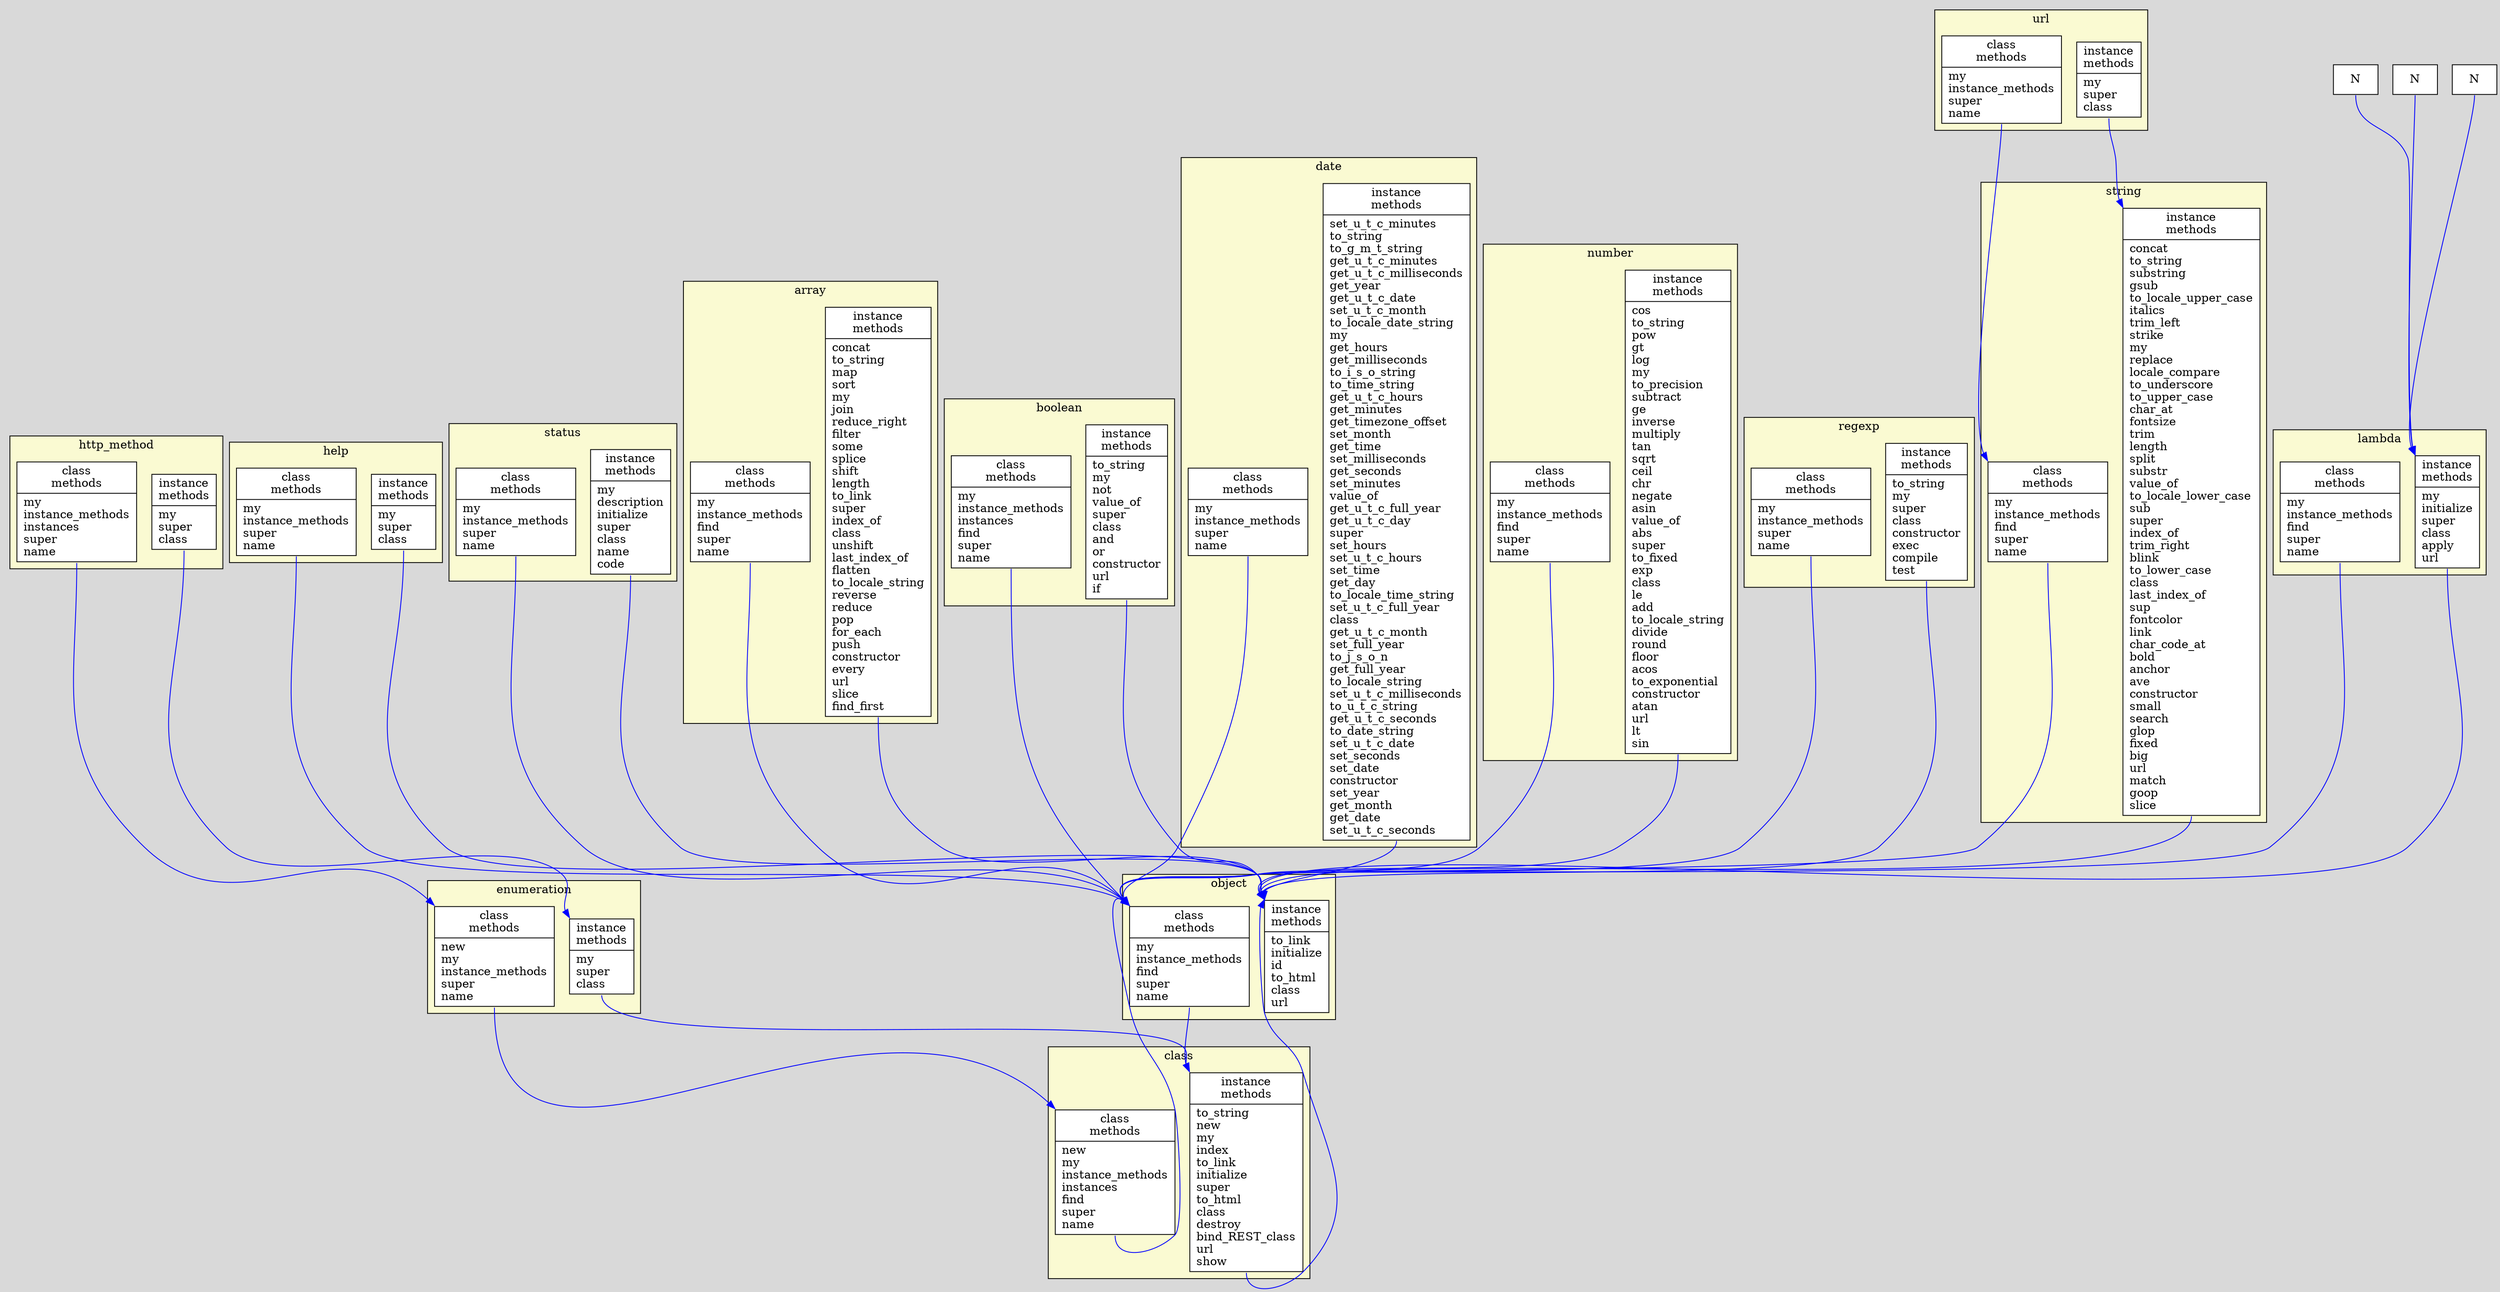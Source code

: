digraph snooze {
    graph [ratio=fill, overlap=false, ranksep=1, bgcolor=gray85]
    node [label=N, fillcolor=white, shape=record, style=filled]
    edge [headport=nw, tailport=s, color=blue]
    
    subgraph cluster_cluster_1 {
    graph [label=object,bb="", bgcolor=lightgoldenrodyellow];
    node_1
    node_2
  }
    subgraph cluster_cluster_2 {
    graph [label=class,bb="", bgcolor=lightgoldenrodyellow];
    node_3
    node_4
  }
    subgraph cluster_cluster_3 {
    graph [label=help,bb="", bgcolor=lightgoldenrodyellow];
    node_5
    node_6
  }
    
    subgraph cluster_cluster_4 {
    graph [label=status,bb="", bgcolor=lightgoldenrodyellow];
    node_7
    node_8
  }
    
    subgraph cluster_cluster_5 {
    graph [label=array,bb="", bgcolor=lightgoldenrodyellow];
    node_9
    node_10
  }
    
    subgraph cluster_cluster_6 {
    graph [label=boolean,bb="", bgcolor=lightgoldenrodyellow];
    node_11
    node_12
  }
    
    subgraph cluster_cluster_7 {
    graph [label=date,bb="", bgcolor=lightgoldenrodyellow];
    node_13
    node_14
  }
    
    subgraph cluster_cluster_8 {
    graph [label=number,bb="", bgcolor=lightgoldenrodyellow];
    node_15
    node_16
  }
    
    subgraph cluster_cluster_9 {
    graph [label=regexp,bb="", bgcolor=lightgoldenrodyellow];
    node_17
    node_18
  }
    
    subgraph cluster_cluster_10 {
    graph [label=string,bb="", bgcolor=lightgoldenrodyellow];
    node_19
    node_20
  }
    
    subgraph cluster_cluster_11 {
    graph [label=lambda,bb="", bgcolor=lightgoldenrodyellow];
    node_21
    node_22
  }
    
    
    
    
    subgraph cluster_cluster_12 {
    graph [label=url,bb="", bgcolor=lightgoldenrodyellow];
    node_23
    node_24
  }
    
    subgraph cluster_cluster_13 {
    graph [label=enumeration,bb="", bgcolor=lightgoldenrodyellow];
    node_25
    node_26
  }
    
    subgraph cluster_cluster_14 {
    graph [label=http_method,bb="", bgcolor=lightgoldenrodyellow];
    node_27
    node_28
  }
    
    node_4 -> node_2
    node_1 -> node_4 [weight=2]
    node_3 -> node_1
    node_5 -> node_1
    node_6 -> node_2
    node_7 -> node_1
    node_8 -> node_2
    node_9 -> node_1
    node_10 -> node_2
    node_11 -> node_1
    node_12 -> node_2
    node_13 -> node_1
    node_14 -> node_2
    node_15 -> node_1
    node_16 -> node_2
    node_17 -> node_1
    node_18 -> node_2
    node_19 -> node_1
    node_20 -> node_2
    node_21 -> node_1
    node_22 -> node_2
    node_29 -> node_22
    node_30 -> node_22
    node_31 -> node_22
    node_23 -> node_19
    node_24 -> node_20
    node_25 -> node_3
    node_26 -> node_4
    node_27 -> node_25
    node_28 -> node_26
    node_4 [label="{instance\nmethods\n|to_string\lnew\lmy\lindex\lto_link\linitialize\lsuper\lto_html\lclass\ldestroy\lbind_REST_class\lurl\lshow\l}"]
    node_2 [label="{instance\nmethods\n|to_link\linitialize\lid\lto_html\lclass\lurl\l}"]
    node_1 [label="{class\nmethods\n|my\linstance_methods\lfind\lsuper\lname\l}"]
    node_4 [label="{instance\nmethods\n|to_string\lnew\lmy\lindex\lto_link\linitialize\lsuper\lto_html\lclass\ldestroy\lbind_REST_class\lurl\lshow\l}"]
    node_3 [label="{class\nmethods\n|new\lmy\linstance_methods\linstances\lfind\lsuper\lname\l}"]
    node_1 [label="{class\nmethods\n|my\linstance_methods\lfind\lsuper\lname\l}"]
    node_5 [label="{class\nmethods\n|my\linstance_methods\lsuper\lname\l}"]
    node_1 [label="{class\nmethods\n|my\linstance_methods\lfind\lsuper\lname\l}"]
    node_6 [label="{instance\nmethods\n|my\lsuper\lclass\l}"]
    node_2 [label="{instance\nmethods\n|to_link\linitialize\lid\lto_html\lclass\lurl\l}"]
    node_7 [label="{class\nmethods\n|my\linstance_methods\lsuper\lname\l}"]
    node_1 [label="{class\nmethods\n|my\linstance_methods\lfind\lsuper\lname\l}"]
    node_8 [label="{instance\nmethods\n|my\ldescription\linitialize\lsuper\lclass\lname\lcode\l}"]
    node_2 [label="{instance\nmethods\n|to_link\linitialize\lid\lto_html\lclass\lurl\l}"]
    node_9 [label="{class\nmethods\n|my\linstance_methods\lfind\lsuper\lname\l}"]
    node_1 [label="{class\nmethods\n|my\linstance_methods\lfind\lsuper\lname\l}"]
    node_10 [label="{instance\nmethods\n|concat\lto_string\lmap\lsort\lmy\ljoin\lreduce_right\lfilter\lsome\lsplice\lshift\llength\lto_link\lsuper\lindex_of\lclass\lunshift\llast_index_of\lflatten\lto_locale_string\lreverse\lreduce\lpop\lfor_each\lpush\lconstructor\levery\lurl\lslice\lfind_first\l}"]
    node_2 [label="{instance\nmethods\n|to_link\linitialize\lid\lto_html\lclass\lurl\l}"]
    node_11 [label="{class\nmethods\n|my\linstance_methods\linstances\lfind\lsuper\lname\l}"]
    node_1 [label="{class\nmethods\n|my\linstance_methods\lfind\lsuper\lname\l}"]
    node_12 [label="{instance\nmethods\n|to_string\lmy\lnot\lvalue_of\lsuper\lclass\land\lor\lconstructor\lurl\lif\l}"]
    node_2 [label="{instance\nmethods\n|to_link\linitialize\lid\lto_html\lclass\lurl\l}"]
    node_13 [label="{class\nmethods\n|my\linstance_methods\lsuper\lname\l}"]
    node_1 [label="{class\nmethods\n|my\linstance_methods\lfind\lsuper\lname\l}"]
    node_14 [label="{instance\nmethods\n|set_u_t_c_minutes\lto_string\lto_g_m_t_string\lget_u_t_c_minutes\lget_u_t_c_milliseconds\lget_year\lget_u_t_c_date\lset_u_t_c_month\lto_locale_date_string\lmy\lget_hours\lget_milliseconds\lto_i_s_o_string\lto_time_string\lget_u_t_c_hours\lget_minutes\lget_timezone_offset\lset_month\lget_time\lset_milliseconds\lget_seconds\lset_minutes\lvalue_of\lget_u_t_c_full_year\lget_u_t_c_day\lsuper\lset_hours\lset_u_t_c_hours\lset_time\lget_day\lto_locale_time_string\lset_u_t_c_full_year\lclass\lget_u_t_c_month\lset_full_year\lto_j_s_o_n\lget_full_year\lto_locale_string\lset_u_t_c_milliseconds\lto_u_t_c_string\lget_u_t_c_seconds\lto_date_string\lset_u_t_c_date\lset_seconds\lset_date\lconstructor\lset_year\lget_month\lget_date\lset_u_t_c_seconds\l}"]
    node_2 [label="{instance\nmethods\n|to_link\linitialize\lid\lto_html\lclass\lurl\l}"]
    node_15 [label="{class\nmethods\n|my\linstance_methods\lfind\lsuper\lname\l}"]
    node_1 [label="{class\nmethods\n|my\linstance_methods\lfind\lsuper\lname\l}"]
    node_16 [label="{instance\nmethods\n|cos\lto_string\lpow\lgt\llog\lmy\lto_precision\lsubtract\lge\linverse\lmultiply\ltan\lsqrt\lceil\lchr\lnegate\lasin\lvalue_of\labs\lsuper\lto_fixed\lexp\lclass\lle\ladd\lto_locale_string\ldivide\lround\lfloor\lacos\lto_exponential\lconstructor\latan\lurl\llt\lsin\l}"]
    node_2 [label="{instance\nmethods\n|to_link\linitialize\lid\lto_html\lclass\lurl\l}"]
    node_17 [label="{class\nmethods\n|my\linstance_methods\lsuper\lname\l}"]
    node_1 [label="{class\nmethods\n|my\linstance_methods\lfind\lsuper\lname\l}"]
    node_18 [label="{instance\nmethods\n|to_string\lmy\lsuper\lclass\lconstructor\lexec\lcompile\ltest\l}"]
    node_2 [label="{instance\nmethods\n|to_link\linitialize\lid\lto_html\lclass\lurl\l}"]
    node_19 [label="{class\nmethods\n|my\linstance_methods\lfind\lsuper\lname\l}"]
    node_1 [label="{class\nmethods\n|my\linstance_methods\lfind\lsuper\lname\l}"]
    node_20 [label="{instance\nmethods\n|concat\lto_string\lsubstring\lgsub\lto_locale_upper_case\litalics\ltrim_left\lstrike\lmy\lreplace\llocale_compare\lto_underscore\lto_upper_case\lchar_at\lfontsize\ltrim\llength\lsplit\lsubstr\lvalue_of\lto_locale_lower_case\lsub\lsuper\lindex_of\ltrim_right\lblink\lto_lower_case\lclass\llast_index_of\lsup\lfontcolor\llink\lchar_code_at\lbold\lanchor\lave\lconstructor\lsmall\lsearch\lglop\lfixed\lbig\lurl\lmatch\lgoop\lslice\l}"]
    node_2 [label="{instance\nmethods\n|to_link\linitialize\lid\lto_html\lclass\lurl\l}"]
    node_21 [label="{class\nmethods\n|my\linstance_methods\lfind\lsuper\lname\l}"]
    node_1 [label="{class\nmethods\n|my\linstance_methods\lfind\lsuper\lname\l}"]
    node_22 [label="{instance\nmethods\n|my\linitialize\lsuper\lclass\lapply\lurl\l}"]
    node_2 [label="{instance\nmethods\n|to_link\linitialize\lid\lto_html\lclass\lurl\l}"]
    node_29 []
    node_22 [label="{instance\nmethods\n|my\linitialize\lsuper\lclass\lapply\lurl\l}"]
    node_30 []
    node_22 [label="{instance\nmethods\n|my\linitialize\lsuper\lclass\lapply\lurl\l}"]
    node_31 []
    node_22 [label="{instance\nmethods\n|my\linitialize\lsuper\lclass\lapply\lurl\l}"]
    node_23 [label="{class\nmethods\n|my\linstance_methods\lsuper\lname\l}"]
    node_19 [label="{class\nmethods\n|my\linstance_methods\lfind\lsuper\lname\l}"]
    node_24 [label="{instance\nmethods\n|my\lsuper\lclass\l}"]
    node_20 [label="{instance\nmethods\n|concat\lto_string\lsubstring\lgsub\lto_locale_upper_case\litalics\ltrim_left\lstrike\lmy\lreplace\llocale_compare\lto_underscore\lto_upper_case\lchar_at\lfontsize\ltrim\llength\lsplit\lsubstr\lvalue_of\lto_locale_lower_case\lsub\lsuper\lindex_of\ltrim_right\lblink\lto_lower_case\lclass\llast_index_of\lsup\lfontcolor\llink\lchar_code_at\lbold\lanchor\lave\lconstructor\lsmall\lsearch\lglop\lfixed\lbig\lurl\lmatch\lgoop\lslice\l}"]
    node_25 [label="{class\nmethods\n|new\lmy\linstance_methods\lsuper\lname\l}"]
    node_3 [label="{class\nmethods\n|new\lmy\linstance_methods\linstances\lfind\lsuper\lname\l}"]
    node_26 [label="{instance\nmethods\n|my\lsuper\lclass\l}"]
    node_4 [label="{instance\nmethods\n|to_string\lnew\lmy\lindex\lto_link\linitialize\lsuper\lto_html\lclass\ldestroy\lbind_REST_class\lurl\lshow\l}"]
    node_27 [label="{class\nmethods\n|my\linstance_methods\linstances\lsuper\lname\l}"]
    node_25 [label="{class\nmethods\n|new\lmy\linstance_methods\lsuper\lname\l}"]
    node_28 [label="{instance\nmethods\n|my\lsuper\lclass\l}"]
    node_26 [label="{instance\nmethods\n|my\lsuper\lclass\l}"]
  }